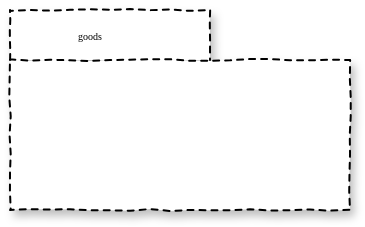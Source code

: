 <mxfile version="20.2.7" type="github">
  <diagram id="czq2NwJjlsjAraEdjovs" name="第 1 页">
    <mxGraphModel dx="1016" dy="567" grid="1" gridSize="10" guides="1" tooltips="1" connect="1" arrows="1" fold="1" page="1" pageScale="1" pageWidth="827" pageHeight="1169" math="0" shadow="0">
      <root>
        <mxCell id="0" />
        <mxCell id="1" parent="0" />
        <mxCell id="hmzTRBHMW24GZiser8V7-12" value="" style="group" vertex="1" connectable="0" parent="1">
          <mxGeometry x="150" y="410" width="170" height="100" as="geometry" />
        </mxCell>
        <mxCell id="hmzTRBHMW24GZiser8V7-7" value="" style="shape=folder;spacingTop=10;tabWidth=100;tabHeight=25;tabPosition=left;dashed=1;enumerate=0;comic=1;jiggle=1;treeMoving=0;treeFolding=0;deletable=1;rotatable=0;noLabel=0;shadow=1;sketch=0;" vertex="1" parent="hmzTRBHMW24GZiser8V7-12">
          <mxGeometry width="170" height="100" as="geometry" />
        </mxCell>
        <mxCell id="hmzTRBHMW24GZiser8V7-11" value="goods" style="text;html=1;strokeColor=none;fillColor=none;align=center;verticalAlign=middle;whiteSpace=wrap;rounded=0;shadow=1;comic=1;sketch=0;jiggle=1;fontFamily=Verdana;fontSize=5;" vertex="1" parent="hmzTRBHMW24GZiser8V7-12">
          <mxGeometry x="10" y="3" width="60" height="20" as="geometry" />
        </mxCell>
      </root>
    </mxGraphModel>
  </diagram>
</mxfile>
